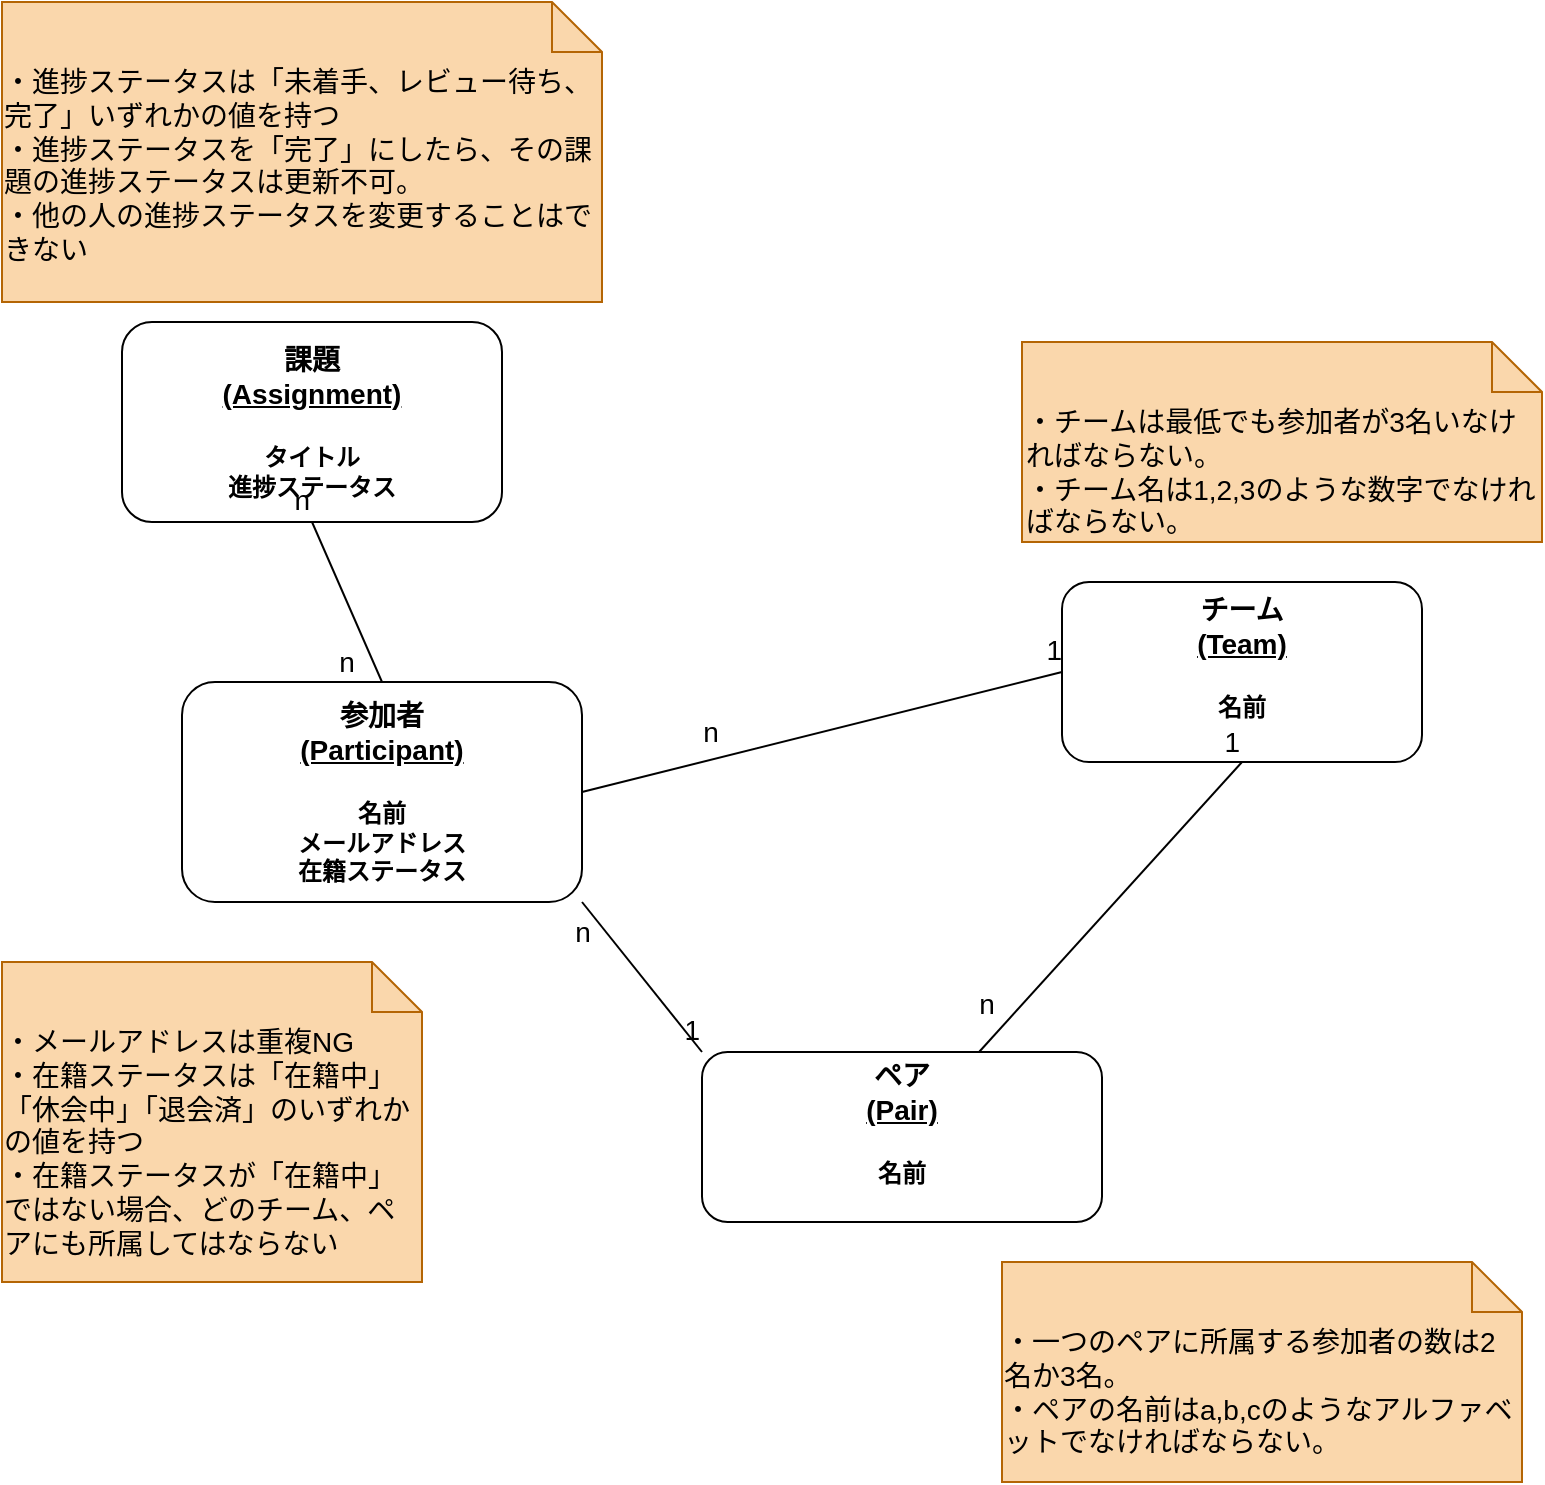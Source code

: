 <mxfile>
    <diagram id="Ns95YEfUy4c5tp7RGpav" name="ページ1">
        <mxGraphModel dx="1006" dy="853" grid="1" gridSize="10" guides="1" tooltips="1" connect="1" arrows="1" fold="1" page="1" pageScale="1" pageWidth="827" pageHeight="1169" math="0" shadow="0">
            <root>
                <mxCell id="0"/>
                <mxCell id="1" parent="0"/>
                <mxCell id="2" value="&lt;p style=&quot;line-height: 150%;&quot;&gt;&lt;/p&gt;&lt;div style=&quot;&quot;&gt;&lt;b style=&quot;background-color: initial;&quot;&gt;&lt;font style=&quot;font-size: 14px;&quot;&gt;参加者&lt;/font&gt;&lt;/b&gt;&lt;/div&gt;&lt;div style=&quot;font-weight: bold;&quot;&gt;&lt;b style=&quot;background-color: initial;&quot;&gt;&lt;font style=&quot;font-size: 14px;&quot;&gt;&lt;u&gt;(Participant)&lt;/u&gt;&lt;/font&gt;&lt;/b&gt;&lt;/div&gt;&lt;div style=&quot;font-weight: bold;&quot;&gt;&lt;b style=&quot;background-color: initial;&quot;&gt;&lt;font style=&quot;font-size: 14px;&quot;&gt;&lt;u&gt;&lt;br&gt;&lt;/u&gt;&lt;/font&gt;&lt;/b&gt;&lt;/div&gt;&lt;div style=&quot;&quot;&gt;&lt;b&gt;名前&lt;/b&gt;&lt;/div&gt;&lt;div style=&quot;&quot;&gt;&lt;b&gt;メールアドレス&lt;/b&gt;&lt;/div&gt;&lt;div style=&quot;&quot;&gt;&lt;b&gt;在籍ステータス&lt;/b&gt;&lt;/div&gt;&lt;p&gt;&lt;/p&gt;" style="rounded=1;whiteSpace=wrap;html=1;align=center;" vertex="1" parent="1">
                    <mxGeometry x="130" y="390" width="200" height="110" as="geometry"/>
                </mxCell>
                <mxCell id="3" value="&lt;p style=&quot;line-height: 150%;&quot;&gt;&lt;/p&gt;&lt;div style=&quot;&quot;&gt;&lt;b style=&quot;background-color: initial;&quot;&gt;&lt;font style=&quot;font-size: 14px;&quot;&gt;ペア&lt;/font&gt;&lt;/b&gt;&lt;/div&gt;&lt;div style=&quot;font-weight: bold;&quot;&gt;&lt;b style=&quot;background-color: initial;&quot;&gt;&lt;font style=&quot;font-size: 14px;&quot;&gt;&lt;u&gt;(Pair)&lt;/u&gt;&lt;/font&gt;&lt;/b&gt;&lt;/div&gt;&lt;div style=&quot;font-weight: bold;&quot;&gt;&lt;b style=&quot;background-color: initial;&quot;&gt;&lt;font style=&quot;font-size: 14px;&quot;&gt;&lt;u&gt;&lt;br&gt;&lt;/u&gt;&lt;/font&gt;&lt;/b&gt;&lt;/div&gt;&lt;div style=&quot;&quot;&gt;&lt;b&gt;名前&lt;/b&gt;&lt;/div&gt;&lt;div style=&quot;&quot;&gt;&lt;br&gt;&lt;/div&gt;&lt;p&gt;&lt;/p&gt;" style="rounded=1;whiteSpace=wrap;html=1;align=center;" vertex="1" parent="1">
                    <mxGeometry x="390" y="575" width="200" height="85" as="geometry"/>
                </mxCell>
                <mxCell id="4" value="&lt;p style=&quot;line-height: 150%;&quot;&gt;&lt;/p&gt;&lt;div style=&quot;&quot;&gt;&lt;b style=&quot;background-color: initial;&quot;&gt;&lt;font style=&quot;font-size: 14px;&quot;&gt;チーム&lt;/font&gt;&lt;/b&gt;&lt;/div&gt;&lt;div style=&quot;font-weight: bold;&quot;&gt;&lt;b style=&quot;background-color: initial;&quot;&gt;&lt;font style=&quot;font-size: 14px;&quot;&gt;&lt;u&gt;(Team)&lt;/u&gt;&lt;/font&gt;&lt;/b&gt;&lt;/div&gt;&lt;div style=&quot;font-weight: bold;&quot;&gt;&lt;b style=&quot;background-color: initial;&quot;&gt;&lt;font style=&quot;font-size: 14px;&quot;&gt;&lt;u&gt;&lt;br&gt;&lt;/u&gt;&lt;/font&gt;&lt;/b&gt;&lt;/div&gt;&lt;div style=&quot;&quot;&gt;&lt;b&gt;名前&lt;/b&gt;&lt;/div&gt;&lt;div style=&quot;&quot;&gt;&lt;br&gt;&lt;/div&gt;&lt;p&gt;&lt;/p&gt;" style="rounded=1;whiteSpace=wrap;html=1;align=center;" vertex="1" parent="1">
                    <mxGeometry x="570" y="340" width="180" height="90" as="geometry"/>
                </mxCell>
                <mxCell id="8" value="&lt;p style=&quot;line-height: 150%;&quot;&gt;&lt;/p&gt;&lt;div style=&quot;&quot;&gt;&lt;span style=&quot;font-size: 14px;&quot;&gt;&lt;b&gt;課題&lt;/b&gt;&lt;/span&gt;&lt;/div&gt;&lt;div style=&quot;font-weight: bold;&quot;&gt;&lt;b style=&quot;background-color: initial;&quot;&gt;&lt;font style=&quot;font-size: 14px;&quot;&gt;&lt;u&gt;(Assignment)&lt;/u&gt;&lt;/font&gt;&lt;/b&gt;&lt;/div&gt;&lt;div style=&quot;font-weight: bold;&quot;&gt;&lt;b style=&quot;background-color: initial;&quot;&gt;&lt;font style=&quot;font-size: 14px;&quot;&gt;&lt;u&gt;&lt;br&gt;&lt;/u&gt;&lt;/font&gt;&lt;/b&gt;&lt;/div&gt;&lt;div style=&quot;&quot;&gt;&lt;b&gt;タイトル&lt;/b&gt;&lt;/div&gt;&lt;div style=&quot;&quot;&gt;&lt;b&gt;進捗ステータス&lt;/b&gt;&lt;/div&gt;&lt;p&gt;&lt;/p&gt;" style="rounded=1;whiteSpace=wrap;html=1;align=center;" vertex="1" parent="1">
                    <mxGeometry x="100" y="210" width="190" height="100" as="geometry"/>
                </mxCell>
                <mxCell id="9" value="" style="endArrow=none;html=1;rounded=0;fontSize=14;entryX=0;entryY=0;entryDx=0;entryDy=0;exitX=1;exitY=1;exitDx=0;exitDy=0;" edge="1" parent="1" source="2" target="3">
                    <mxGeometry relative="1" as="geometry">
                        <mxPoint x="120" y="630" as="sourcePoint"/>
                        <mxPoint x="280" y="630" as="targetPoint"/>
                    </mxGeometry>
                </mxCell>
                <mxCell id="10" value="1" style="resizable=0;html=1;align=right;verticalAlign=bottom;fontSize=14;" connectable="0" vertex="1" parent="9">
                    <mxGeometry x="1" relative="1" as="geometry"/>
                </mxCell>
                <mxCell id="11" value="n" style="edgeLabel;html=1;align=center;verticalAlign=middle;resizable=0;points=[];fontSize=14;" vertex="1" connectable="0" parent="9">
                    <mxGeometry x="-0.311" y="-2" relative="1" as="geometry">
                        <mxPoint x="-19" y="-12" as="offset"/>
                    </mxGeometry>
                </mxCell>
                <mxCell id="12" value="" style="endArrow=none;html=1;rounded=0;fontSize=14;entryX=0;entryY=0.5;entryDx=0;entryDy=0;exitX=1;exitY=0.5;exitDx=0;exitDy=0;" edge="1" parent="1" source="2" target="4">
                    <mxGeometry relative="1" as="geometry">
                        <mxPoint x="450.0" y="450" as="sourcePoint"/>
                        <mxPoint x="510.0" y="525" as="targetPoint"/>
                    </mxGeometry>
                </mxCell>
                <mxCell id="13" value="1" style="resizable=0;html=1;align=right;verticalAlign=bottom;fontSize=14;" connectable="0" vertex="1" parent="12">
                    <mxGeometry x="1" relative="1" as="geometry"/>
                </mxCell>
                <mxCell id="14" value="n" style="edgeLabel;html=1;align=center;verticalAlign=middle;resizable=0;points=[];fontSize=14;" vertex="1" connectable="0" parent="12">
                    <mxGeometry x="-0.311" y="-2" relative="1" as="geometry">
                        <mxPoint x="-19" y="-12" as="offset"/>
                    </mxGeometry>
                </mxCell>
                <mxCell id="15" value="" style="endArrow=none;html=1;rounded=0;fontSize=14;entryX=0.5;entryY=1;entryDx=0;entryDy=0;" edge="1" parent="1" source="3" target="4">
                    <mxGeometry relative="1" as="geometry">
                        <mxPoint x="430.0" y="500" as="sourcePoint"/>
                        <mxPoint x="650" y="430" as="targetPoint"/>
                    </mxGeometry>
                </mxCell>
                <mxCell id="16" value="1" style="resizable=0;html=1;align=right;verticalAlign=bottom;fontSize=14;" connectable="0" vertex="1" parent="15">
                    <mxGeometry x="1" relative="1" as="geometry"/>
                </mxCell>
                <mxCell id="17" value="n" style="edgeLabel;html=1;align=center;verticalAlign=middle;resizable=0;points=[];fontSize=14;" vertex="1" connectable="0" parent="15">
                    <mxGeometry x="-0.311" y="-2" relative="1" as="geometry">
                        <mxPoint x="-44" y="24" as="offset"/>
                    </mxGeometry>
                </mxCell>
                <mxCell id="20" value="" style="endArrow=none;html=1;rounded=0;fontSize=14;entryX=0.5;entryY=1;entryDx=0;entryDy=0;exitX=0.5;exitY=0;exitDx=0;exitDy=0;" edge="1" parent="1" source="2" target="8">
                    <mxGeometry relative="1" as="geometry">
                        <mxPoint x="2.274e-13" y="330" as="sourcePoint"/>
                        <mxPoint x="220.0" y="260" as="targetPoint"/>
                    </mxGeometry>
                </mxCell>
                <mxCell id="21" value="n" style="resizable=0;html=1;align=right;verticalAlign=bottom;fontSize=14;" connectable="0" vertex="1" parent="20">
                    <mxGeometry x="1" relative="1" as="geometry"/>
                </mxCell>
                <mxCell id="22" value="n" style="edgeLabel;html=1;align=center;verticalAlign=middle;resizable=0;points=[];fontSize=14;" vertex="1" connectable="0" parent="20">
                    <mxGeometry x="-0.311" y="-2" relative="1" as="geometry">
                        <mxPoint x="-8" y="18" as="offset"/>
                    </mxGeometry>
                </mxCell>
                <mxCell id="23" value="・チームは最低でも参加者が3名いなければならない。&lt;br&gt;・チーム名は1,2,3のような数字でなければならない。" style="shape=note2;boundedLbl=1;whiteSpace=wrap;html=1;size=25;verticalAlign=top;align=left;fontSize=14;fillColor=#fad7ac;strokeColor=#b46504;fontColor=#000000;" vertex="1" parent="1">
                    <mxGeometry x="550" y="220" width="260" height="100" as="geometry"/>
                </mxCell>
                <mxCell id="24" value="&lt;div style=&quot;text-align: left;&quot;&gt;&lt;span style=&quot;background-color: initial;&quot;&gt;・一つのペアに所属する参加者の数は2名か3名。&lt;/span&gt;&lt;/div&gt;&lt;div style=&quot;text-align: left;&quot;&gt;&lt;span style=&quot;background-color: initial;&quot;&gt;・ペアの名前はa,b,cのようなアルファベットでなければならない。&lt;/span&gt;&lt;/div&gt;" style="shape=note2;boundedLbl=1;whiteSpace=wrap;html=1;size=25;verticalAlign=top;align=center;fontSize=14;fillColor=#fad7ac;strokeColor=#b46504;fontColor=#000000;" vertex="1" parent="1">
                    <mxGeometry x="540" y="680" width="260" height="110" as="geometry"/>
                </mxCell>
                <mxCell id="25" value="&lt;div style=&quot;text-align: left;&quot;&gt;・メールアドレスは重複NG&lt;/div&gt;&lt;div style=&quot;text-align: left;&quot;&gt;・在籍ステータスは「在籍中」「休会中」「退会済」のいずれかの値を持つ&lt;/div&gt;&lt;div style=&quot;text-align: left;&quot;&gt;・在籍ステータスが「在籍中」ではない場合、どのチーム、ペアにも所属してはならない&lt;/div&gt;" style="shape=note2;boundedLbl=1;whiteSpace=wrap;html=1;size=25;verticalAlign=top;align=center;fontSize=14;fillColor=#fad7ac;strokeColor=#b46504;fontColor=#000000;" vertex="1" parent="1">
                    <mxGeometry x="40" y="530" width="210" height="160" as="geometry"/>
                </mxCell>
                <mxCell id="26" value="&lt;div style=&quot;text-align: left;&quot;&gt;・進捗ステータスは「未着手、レビュー待ち、完了」いずれかの値を持つ&lt;/div&gt;&lt;div style=&quot;text-align: left;&quot;&gt;&lt;span style=&quot;background-color: initial;&quot;&gt;・&lt;/span&gt;&lt;span style=&quot;background-color: initial;&quot;&gt;進捗ステータスを「完了」にしたら、その課題の進捗ステータスは更新不可。&lt;/span&gt;&lt;/div&gt;&lt;div style=&quot;text-align: left;&quot;&gt;&lt;span style=&quot;background-color: initial;&quot;&gt;・他の人の進捗ステータスを変更することはできない&lt;/span&gt;&lt;/div&gt;" style="shape=note2;boundedLbl=1;whiteSpace=wrap;html=1;size=25;verticalAlign=top;align=center;fontSize=14;fillColor=#fad7ac;strokeColor=#b46504;fontColor=#000000;" vertex="1" parent="1">
                    <mxGeometry x="40" y="50" width="300" height="150" as="geometry"/>
                </mxCell>
            </root>
        </mxGraphModel>
    </diagram>
</mxfile>